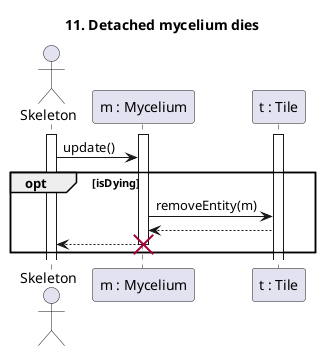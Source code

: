 @startuml 11. Detached mycelium dies

title 11. Detached mycelium dies

actor "Skeleton" as S
participant "m : Mycelium" as T
participant "t : Tile" as Tl

activate T
activate S
activate Tl

S -> T : update()
opt isDying
    T -> Tl : removeEntity(m)
    Tl --> T
    T --> S

destroy T

end


@enduml
